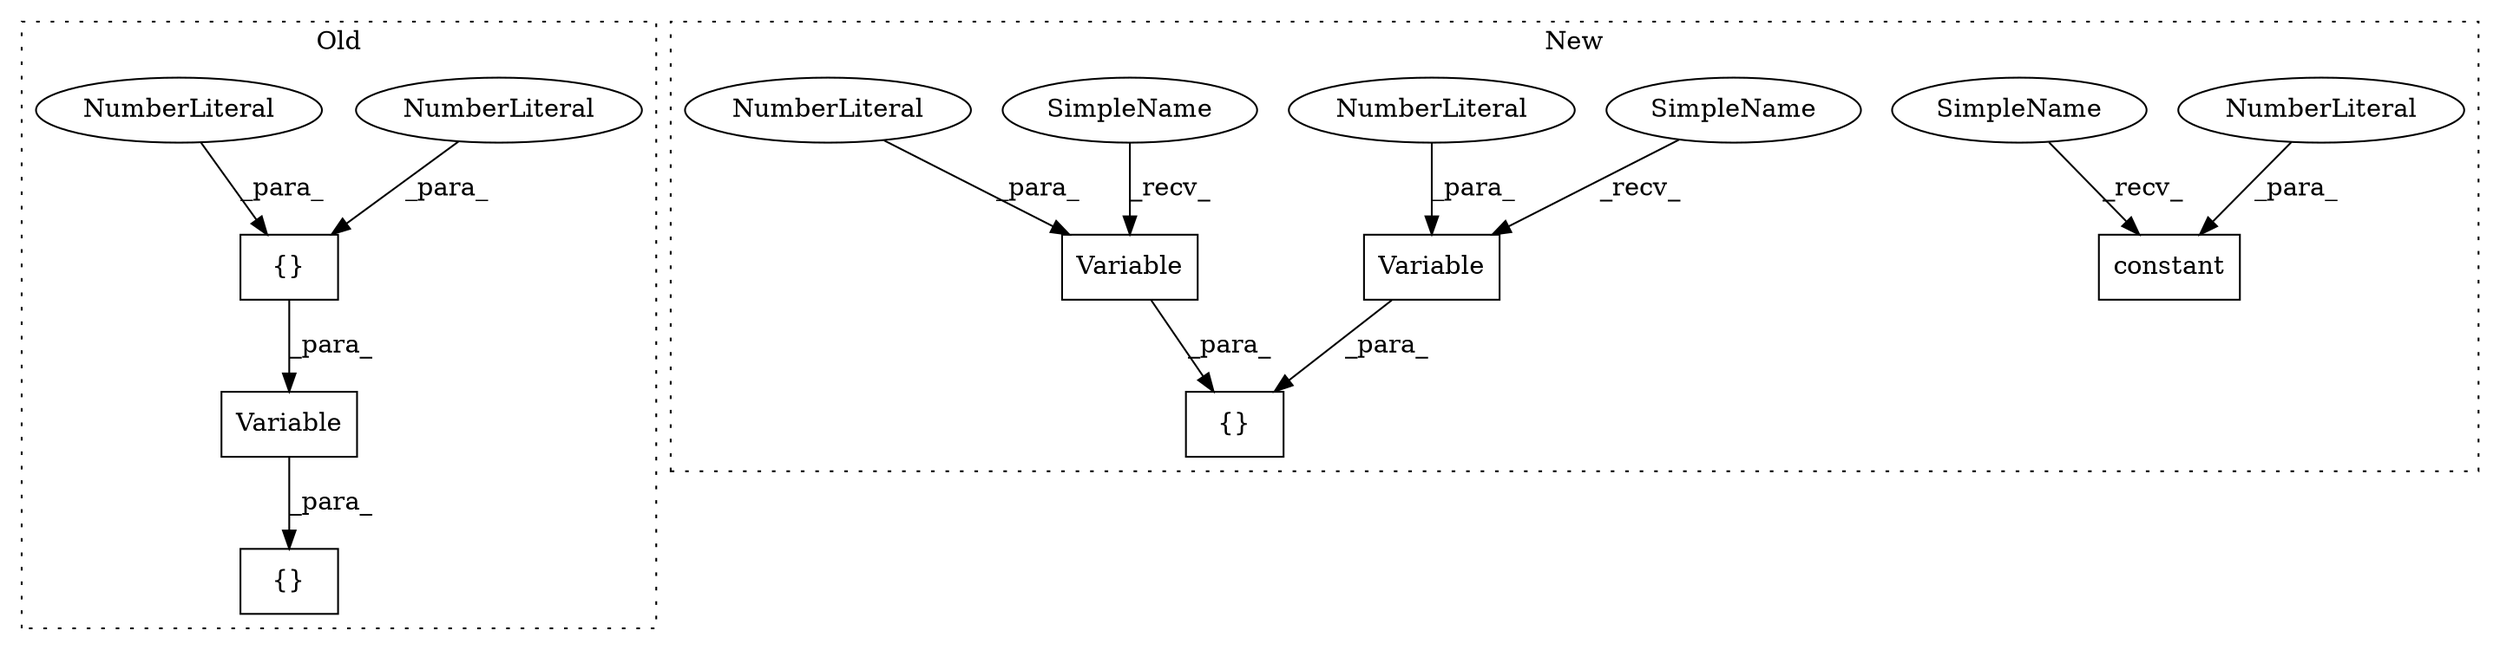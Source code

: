digraph G {
subgraph cluster0 {
1 [label="Variable" a="32" s="5471,5500" l="9,1" shape="box"];
3 [label="{}" a="4" s="5491,5499" l="1,1" shape="box"];
4 [label="NumberLiteral" a="34" s="5496" l="3" shape="ellipse"];
6 [label="NumberLiteral" a="34" s="5492" l="3" shape="ellipse"];
7 [label="{}" a="4" s="5459,5501" l="1,1" shape="box"];
label = "Old";
style="dotted";
}
subgraph cluster1 {
2 [label="constant" a="32" s="5668,5680" l="9,1" shape="box"];
5 [label="NumberLiteral" a="34" s="5677" l="3" shape="ellipse"];
8 [label="Variable" a="32" s="5614,5626" l="9,1" shape="box"];
9 [label="{}" a="4" s="5577,5627" l="1,1" shape="box"];
10 [label="NumberLiteral" a="34" s="5623" l="3" shape="ellipse"];
11 [label="Variable" a="32" s="5589,5601" l="9,1" shape="box"];
12 [label="NumberLiteral" a="34" s="5598" l="3" shape="ellipse"];
13 [label="SimpleName" a="42" s="5578" l="10" shape="ellipse"];
14 [label="SimpleName" a="42" s="5657" l="10" shape="ellipse"];
15 [label="SimpleName" a="42" s="5603" l="10" shape="ellipse"];
label = "New";
style="dotted";
}
1 -> 7 [label="_para_"];
3 -> 1 [label="_para_"];
4 -> 3 [label="_para_"];
5 -> 2 [label="_para_"];
6 -> 3 [label="_para_"];
8 -> 9 [label="_para_"];
10 -> 8 [label="_para_"];
11 -> 9 [label="_para_"];
12 -> 11 [label="_para_"];
13 -> 11 [label="_recv_"];
14 -> 2 [label="_recv_"];
15 -> 8 [label="_recv_"];
}